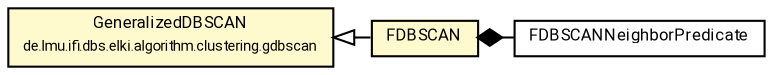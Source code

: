 #!/usr/local/bin/dot
#
# Class diagram 
# Generated by UMLGraph version R5_7_2-60-g0e99a6 (http://www.spinellis.gr/umlgraph/)
#

digraph G {
	graph [fontnames="svg"]
	edge [fontname="Roboto",fontsize=7,labelfontname="Roboto",labelfontsize=7,color="black"];
	node [fontname="Roboto",fontcolor="black",fontsize=8,shape=plaintext,margin=0,width=0,height=0];
	nodesep=0.15;
	ranksep=0.25;
	rankdir=LR;
	// de.lmu.ifi.dbs.elki.algorithm.clustering.gdbscan.GeneralizedDBSCAN
	c4195110 [label=<<table title="de.lmu.ifi.dbs.elki.algorithm.clustering.gdbscan.GeneralizedDBSCAN" border="0" cellborder="1" cellspacing="0" cellpadding="2" bgcolor="LemonChiffon" href="../gdbscan/GeneralizedDBSCAN.html" target="_parent">
		<tr><td><table border="0" cellspacing="0" cellpadding="1">
		<tr><td align="center" balign="center"> <font face="Roboto">GeneralizedDBSCAN</font> </td></tr>
		<tr><td align="center" balign="center"> <font face="Roboto" point-size="7.0">de.lmu.ifi.dbs.elki.algorithm.clustering.gdbscan</font> </td></tr>
		</table></td></tr>
		</table>>, URL="../gdbscan/GeneralizedDBSCAN.html"];
	// de.lmu.ifi.dbs.elki.algorithm.clustering.uncertain.FDBSCAN
	c4197335 [label=<<table title="de.lmu.ifi.dbs.elki.algorithm.clustering.uncertain.FDBSCAN" border="0" cellborder="1" cellspacing="0" cellpadding="2" bgcolor="lemonChiffon" href="FDBSCAN.html" target="_parent">
		<tr><td><table border="0" cellspacing="0" cellpadding="1">
		<tr><td align="center" balign="center"> <font face="Roboto">FDBSCAN</font> </td></tr>
		</table></td></tr>
		</table>>, URL="FDBSCAN.html"];
	// de.lmu.ifi.dbs.elki.algorithm.clustering.uncertain.FDBSCANNeighborPredicate
	c4197343 [label=<<table title="de.lmu.ifi.dbs.elki.algorithm.clustering.uncertain.FDBSCANNeighborPredicate" border="0" cellborder="1" cellspacing="0" cellpadding="2" href="FDBSCANNeighborPredicate.html" target="_parent">
		<tr><td><table border="0" cellspacing="0" cellpadding="1">
		<tr><td align="center" balign="center"> <font face="Roboto">FDBSCANNeighborPredicate</font> </td></tr>
		</table></td></tr>
		</table>>, URL="FDBSCANNeighborPredicate.html"];
	// de.lmu.ifi.dbs.elki.algorithm.clustering.uncertain.FDBSCAN extends de.lmu.ifi.dbs.elki.algorithm.clustering.gdbscan.GeneralizedDBSCAN
	c4195110 -> c4197335 [arrowtail=empty,dir=back,weight=10];
	// de.lmu.ifi.dbs.elki.algorithm.clustering.uncertain.FDBSCAN composed de.lmu.ifi.dbs.elki.algorithm.clustering.uncertain.FDBSCANNeighborPredicate
	c4197335 -> c4197343 [arrowhead=none,arrowtail=diamond,dir=back,weight=6];
}

